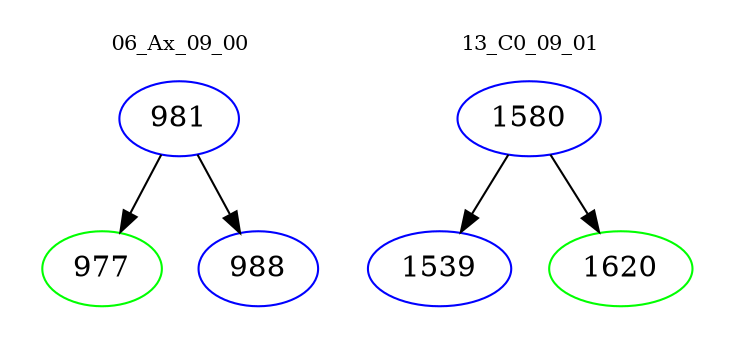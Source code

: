digraph{
subgraph cluster_0 {
color = white
label = "06_Ax_09_00";
fontsize=10;
T0_981 [label="981", color="blue"]
T0_981 -> T0_977 [color="black"]
T0_977 [label="977", color="green"]
T0_981 -> T0_988 [color="black"]
T0_988 [label="988", color="blue"]
}
subgraph cluster_1 {
color = white
label = "13_C0_09_01";
fontsize=10;
T1_1580 [label="1580", color="blue"]
T1_1580 -> T1_1539 [color="black"]
T1_1539 [label="1539", color="blue"]
T1_1580 -> T1_1620 [color="black"]
T1_1620 [label="1620", color="green"]
}
}
